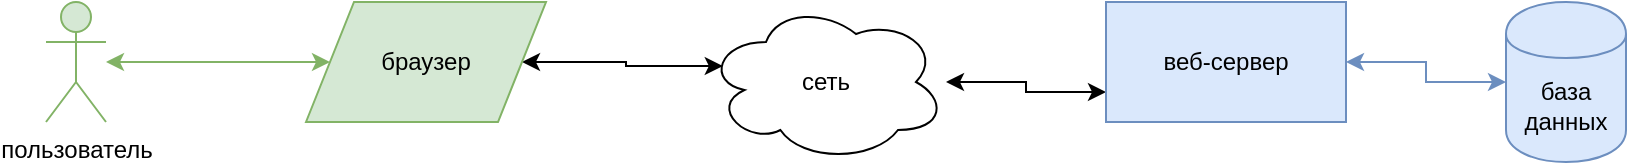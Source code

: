 <mxfile version="13.3.5" type="device"><diagram id="l0-6CYYIBelgdtTc5C6w" name="Страница 1"><mxGraphModel dx="1088" dy="818" grid="1" gridSize="10" guides="1" tooltips="1" connect="1" arrows="1" fold="1" page="1" pageScale="1" pageWidth="1169" pageHeight="827" math="0" shadow="0"><root><mxCell id="0"/><mxCell id="1" parent="0"/><mxCell id="mgKvpDEu2oz1WOlrfXEK-9" style="edgeStyle=orthogonalEdgeStyle;rounded=0;orthogonalLoop=1;jettySize=auto;html=1;entryX=0;entryY=0.5;entryDx=0;entryDy=0;startArrow=classic;startFill=1;fillColor=#d5e8d4;strokeColor=#82b366;" parent="1" source="mgKvpDEu2oz1WOlrfXEK-1" target="mgKvpDEu2oz1WOlrfXEK-5" edge="1"><mxGeometry relative="1" as="geometry"/></mxCell><mxCell id="mgKvpDEu2oz1WOlrfXEK-1" value="пользователь" style="shape=umlActor;verticalLabelPosition=bottom;verticalAlign=top;html=1;outlineConnect=0;fillColor=#d5e8d4;strokeColor=#82b366;" parent="1" vertex="1"><mxGeometry x="150" y="240" width="30" height="60" as="geometry"/></mxCell><mxCell id="mgKvpDEu2oz1WOlrfXEK-10" style="edgeStyle=orthogonalEdgeStyle;rounded=0;orthogonalLoop=1;jettySize=auto;html=1;entryX=0.07;entryY=0.4;entryDx=0;entryDy=0;entryPerimeter=0;startArrow=classic;startFill=1;" parent="1" source="mgKvpDEu2oz1WOlrfXEK-5" target="mgKvpDEu2oz1WOlrfXEK-6" edge="1"><mxGeometry relative="1" as="geometry"/></mxCell><mxCell id="mgKvpDEu2oz1WOlrfXEK-5" value="браузер" style="shape=parallelogram;perimeter=parallelogramPerimeter;whiteSpace=wrap;html=1;fillColor=#d5e8d4;strokeColor=#82b366;" parent="1" vertex="1"><mxGeometry x="280" y="240" width="120" height="60" as="geometry"/></mxCell><mxCell id="mgKvpDEu2oz1WOlrfXEK-12" style="edgeStyle=orthogonalEdgeStyle;rounded=0;orthogonalLoop=1;jettySize=auto;html=1;entryX=0;entryY=0.75;entryDx=0;entryDy=0;startArrow=classic;startFill=1;" parent="1" source="mgKvpDEu2oz1WOlrfXEK-6" target="mgKvpDEu2oz1WOlrfXEK-7" edge="1"><mxGeometry relative="1" as="geometry"/></mxCell><mxCell id="mgKvpDEu2oz1WOlrfXEK-6" value="сеть" style="ellipse;shape=cloud;whiteSpace=wrap;html=1;" parent="1" vertex="1"><mxGeometry x="480" y="240" width="120" height="80" as="geometry"/></mxCell><mxCell id="mgKvpDEu2oz1WOlrfXEK-13" style="edgeStyle=orthogonalEdgeStyle;rounded=0;orthogonalLoop=1;jettySize=auto;html=1;startArrow=classic;startFill=1;fillColor=#dae8fc;strokeColor=#6c8ebf;" parent="1" source="mgKvpDEu2oz1WOlrfXEK-7" target="mgKvpDEu2oz1WOlrfXEK-8" edge="1"><mxGeometry relative="1" as="geometry"/></mxCell><mxCell id="mgKvpDEu2oz1WOlrfXEK-7" value="веб-сервер" style="rounded=0;whiteSpace=wrap;html=1;fillColor=#dae8fc;strokeColor=#6c8ebf;" parent="1" vertex="1"><mxGeometry x="680" y="240" width="120" height="60" as="geometry"/></mxCell><mxCell id="mgKvpDEu2oz1WOlrfXEK-8" value="база данных" style="shape=cylinder;whiteSpace=wrap;html=1;boundedLbl=1;backgroundOutline=1;fillColor=#dae8fc;strokeColor=#6c8ebf;" parent="1" vertex="1"><mxGeometry x="880" y="240" width="60" height="80" as="geometry"/></mxCell></root></mxGraphModel></diagram></mxfile>